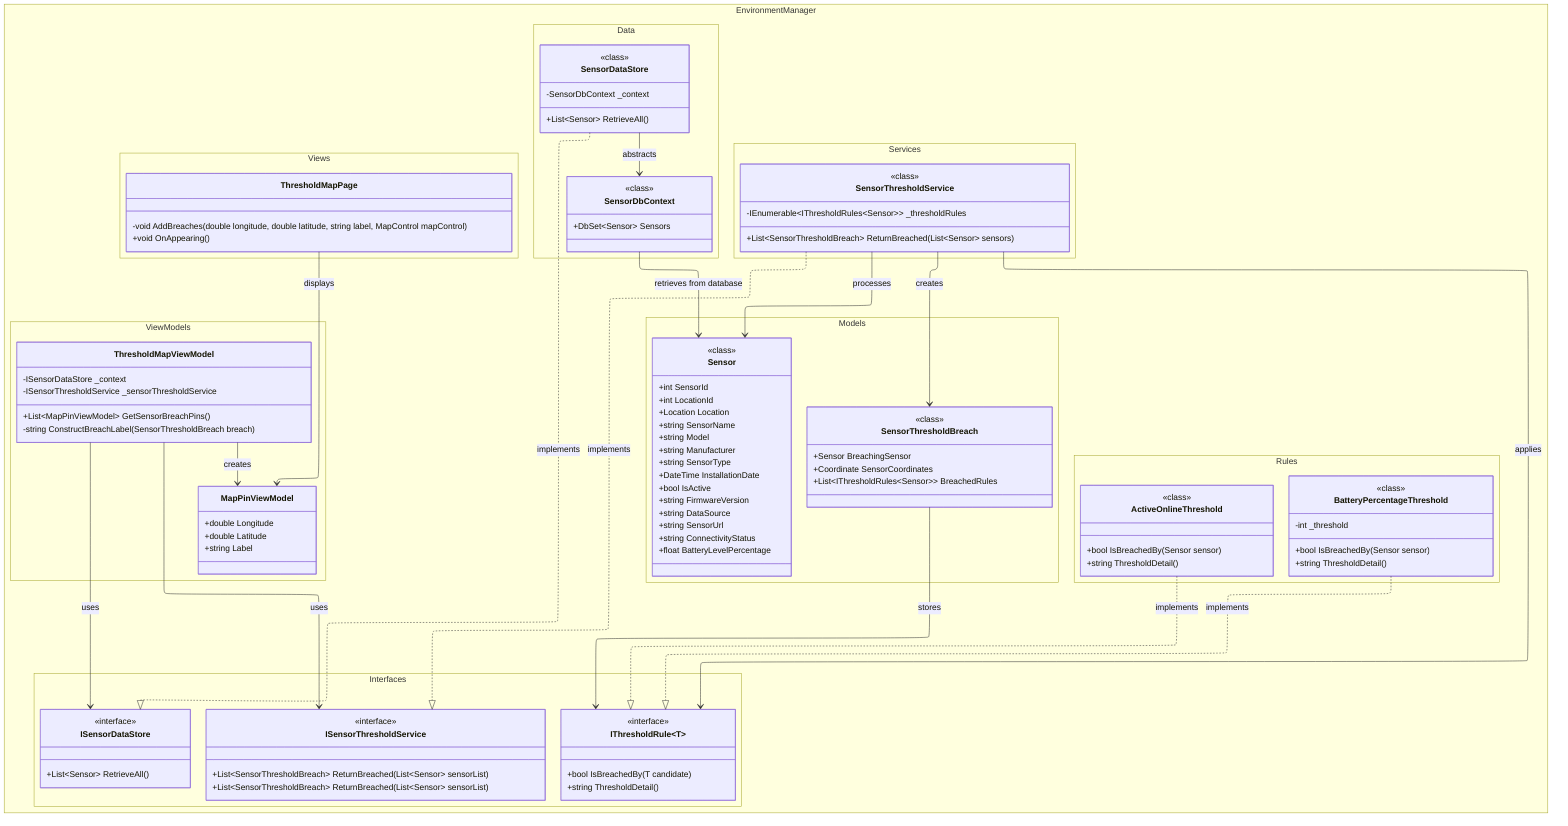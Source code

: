 ---
config:
  layout: elk
---
classDiagram
    namespace EnvironmentManager.Data {
        class SensorDbContext {
            <<class>>
            +DbSet~Sensor~ Sensors
        }
        class SensorDataStore {
            <<class>>
            -SensorDbContext _context
            +List~Sensor~ RetrieveAll()
        }
    }
    namespace EnvironmentManager.Models {
        class Sensor {
            <<class>>
            +int SensorId
            +int LocationId
            +Location Location
            +string SensorName
            +string Model
            +string Manufacturer
            +string SensorType
            +DateTime InstallationDate
            +bool IsActive
            +string FirmwareVersion
            +string DataSource
            +string SensorUrl
            +string ConnectivityStatus
            +float BatteryLevelPercentage
        }
        class SensorThresholdBreach {
            <<class>>
            +Sensor BreachingSensor
            +Coordinate SensorCoordinates
            +List~IThresholdRules~Sensor~~ BreachedRules
        }
    }
    SensorDbContext --> Sensor : retrieves from database
    SensorDataStore ..|> ISensorDataStore : implements
    SensorDataStore --> SensorDbContext : abstracts
    SensorThresholdBreach --> IThresholdRule~T~ : stores
    namespace EnvironmentManager.Interfaces{
        class ISensorDataStore {
            <<interface>>
            +List~Sensor~ RetrieveAll()
        }
        class ISensorThresholdService {
            <<interface>>
            +List~SensorThresholdBreach~ ReturnBreached(List~Sensor~ sensorList)
        }
        class ISensorThresholdService {
            <<interface>>
            +List~SensorThresholdBreach~ ReturnBreached(List~Sensor~ sensorList)
        }
        class IThresholdRule~T~ {
            <<interface>>
            +bool IsBreachedBy(T candidate)
            +string ThresholdDetail()
        }
    }
    
    namespace EnvironmentManager.Services {
        class SensorThresholdService {
            <<class>>
            -IEnumerable~IThresholdRules~Sensor~~ _thresholdRules
            +List~SensorThresholdBreach~ ReturnBreached(List~Sensor~ sensors)
        }
    }
    SensorThresholdService ..|> ISensorThresholdService : implements
    SensorThresholdService --> Sensor : processes
    SensorThresholdService --> IThresholdRule~T~ : applies
    SensorThresholdService --> SensorThresholdBreach : creates
    namespace EnvironmentManager.Rules{
        class ActiveOnlineThreshold {
            <<class>>
            +bool IsBreachedBy(Sensor sensor)
            +string ThresholdDetail()
        }

        class BatteryPercentageThreshold {
            <<class>>
            -int _threshold
            +bool IsBreachedBy(Sensor sensor)
            +string ThresholdDetail()
        }
    }
    ActiveOnlineThreshold ..|> IThresholdRule~T~ : implements
    BatteryPercentageThreshold ..|> IThresholdRule~T~ : implements
    namespace EnvironmentManager.ViewModels {
        class ThresholdMapViewModel {
            -ISensorDataStore _context
            -ISensorThresholdService _sensorThresholdService
            +List~MapPinViewModel~ GetSensorBreachPins()
            -string ConstructBreachLabel(SensorThresholdBreach breach)
        }
        class MapPinViewModel {
            +double Longitude
            +double Latitude
            +string Label
        }
    }
    ThresholdMapViewModel --> ISensorDataStore : uses
    ThresholdMapViewModel --> ISensorThresholdService : uses
    ThresholdMapViewModel --> MapPinViewModel : creates
    namespace EnvironmentManager.Views {
        class ThresholdMapPage {
           -void AddBreaches(double longitude, double latitude, string label, MapControl mapControl)
           +void OnAppearing()
        }
    }
    ThresholdMapPage --> MapPinViewModel : displays